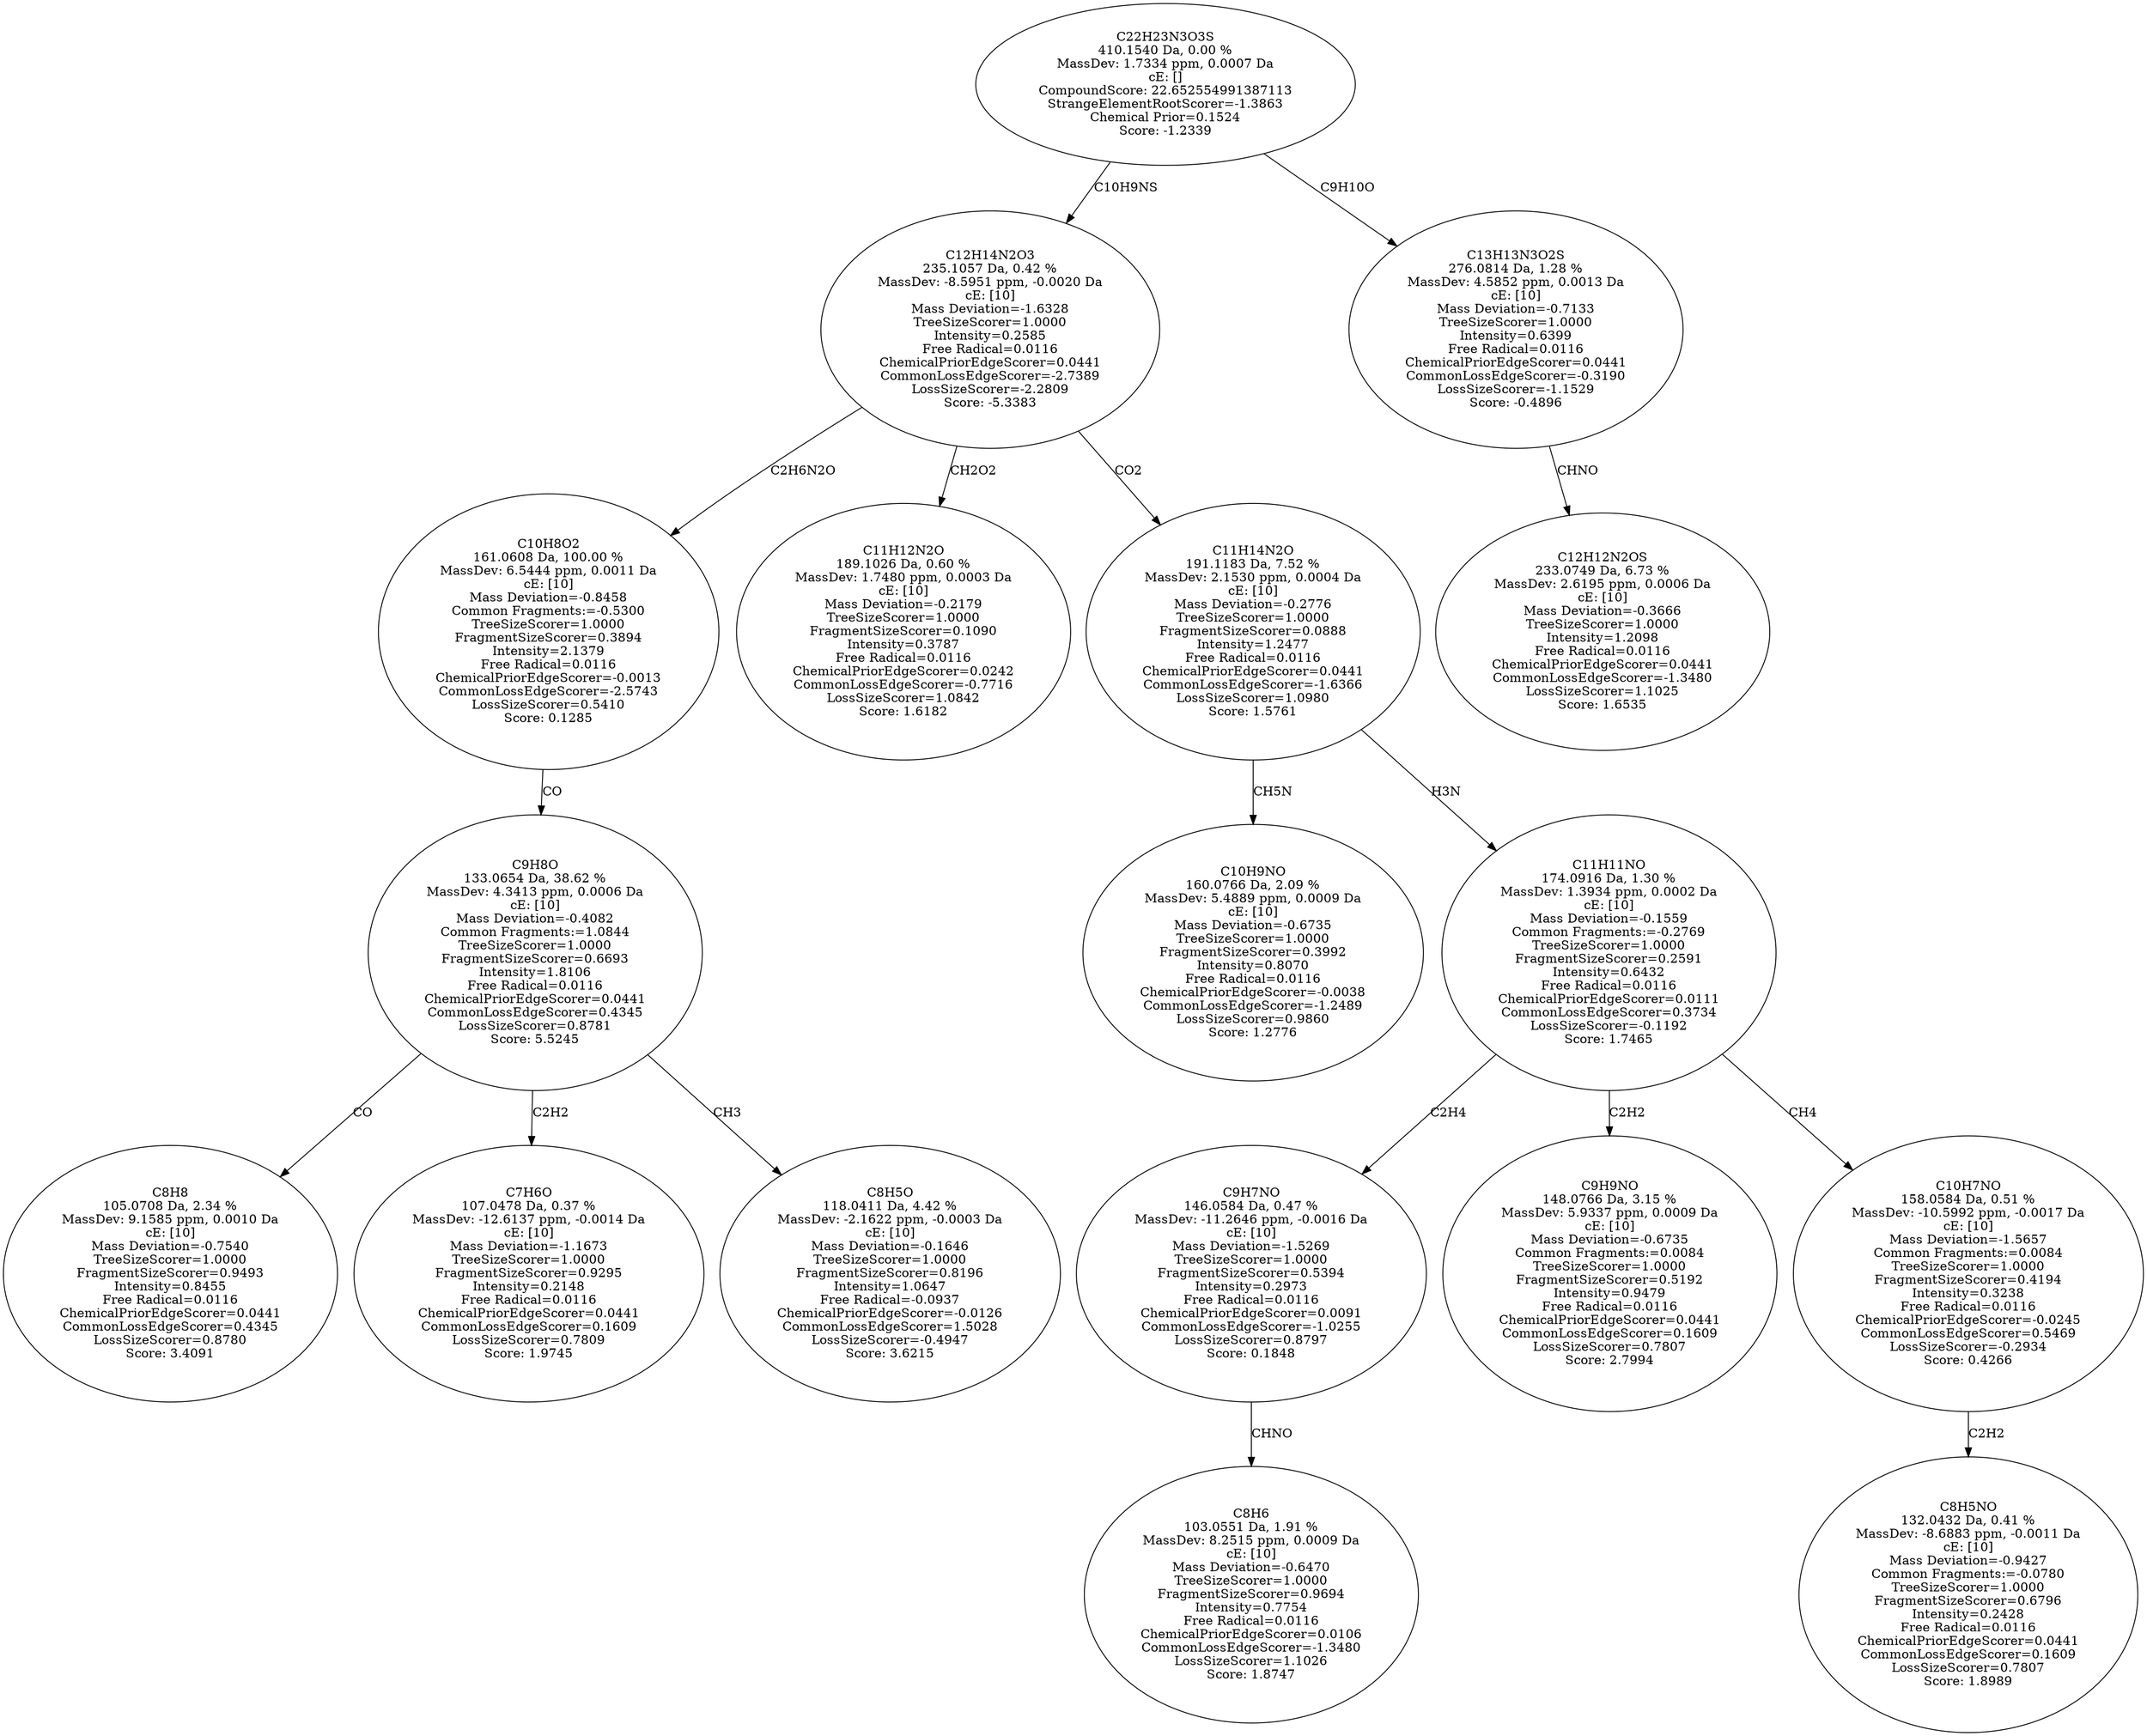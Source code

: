 strict digraph {
v1 [label="C8H8\n105.0708 Da, 2.34 %\nMassDev: 9.1585 ppm, 0.0010 Da\ncE: [10]\nMass Deviation=-0.7540\nTreeSizeScorer=1.0000\nFragmentSizeScorer=0.9493\nIntensity=0.8455\nFree Radical=0.0116\nChemicalPriorEdgeScorer=0.0441\nCommonLossEdgeScorer=0.4345\nLossSizeScorer=0.8780\nScore: 3.4091"];
v2 [label="C7H6O\n107.0478 Da, 0.37 %\nMassDev: -12.6137 ppm, -0.0014 Da\ncE: [10]\nMass Deviation=-1.1673\nTreeSizeScorer=1.0000\nFragmentSizeScorer=0.9295\nIntensity=0.2148\nFree Radical=0.0116\nChemicalPriorEdgeScorer=0.0441\nCommonLossEdgeScorer=0.1609\nLossSizeScorer=0.7809\nScore: 1.9745"];
v3 [label="C8H5O\n118.0411 Da, 4.42 %\nMassDev: -2.1622 ppm, -0.0003 Da\ncE: [10]\nMass Deviation=-0.1646\nTreeSizeScorer=1.0000\nFragmentSizeScorer=0.8196\nIntensity=1.0647\nFree Radical=-0.0937\nChemicalPriorEdgeScorer=-0.0126\nCommonLossEdgeScorer=1.5028\nLossSizeScorer=-0.4947\nScore: 3.6215"];
v4 [label="C9H8O\n133.0654 Da, 38.62 %\nMassDev: 4.3413 ppm, 0.0006 Da\ncE: [10]\nMass Deviation=-0.4082\nCommon Fragments:=1.0844\nTreeSizeScorer=1.0000\nFragmentSizeScorer=0.6693\nIntensity=1.8106\nFree Radical=0.0116\nChemicalPriorEdgeScorer=0.0441\nCommonLossEdgeScorer=0.4345\nLossSizeScorer=0.8781\nScore: 5.5245"];
v5 [label="C10H8O2\n161.0608 Da, 100.00 %\nMassDev: 6.5444 ppm, 0.0011 Da\ncE: [10]\nMass Deviation=-0.8458\nCommon Fragments:=-0.5300\nTreeSizeScorer=1.0000\nFragmentSizeScorer=0.3894\nIntensity=2.1379\nFree Radical=0.0116\nChemicalPriorEdgeScorer=-0.0013\nCommonLossEdgeScorer=-2.5743\nLossSizeScorer=0.5410\nScore: 0.1285"];
v6 [label="C11H12N2O\n189.1026 Da, 0.60 %\nMassDev: 1.7480 ppm, 0.0003 Da\ncE: [10]\nMass Deviation=-0.2179\nTreeSizeScorer=1.0000\nFragmentSizeScorer=0.1090\nIntensity=0.3787\nFree Radical=0.0116\nChemicalPriorEdgeScorer=0.0242\nCommonLossEdgeScorer=-0.7716\nLossSizeScorer=1.0842\nScore: 1.6182"];
v7 [label="C10H9NO\n160.0766 Da, 2.09 %\nMassDev: 5.4889 ppm, 0.0009 Da\ncE: [10]\nMass Deviation=-0.6735\nTreeSizeScorer=1.0000\nFragmentSizeScorer=0.3992\nIntensity=0.8070\nFree Radical=0.0116\nChemicalPriorEdgeScorer=-0.0038\nCommonLossEdgeScorer=-1.2489\nLossSizeScorer=0.9860\nScore: 1.2776"];
v8 [label="C8H6\n103.0551 Da, 1.91 %\nMassDev: 8.2515 ppm, 0.0009 Da\ncE: [10]\nMass Deviation=-0.6470\nTreeSizeScorer=1.0000\nFragmentSizeScorer=0.9694\nIntensity=0.7754\nFree Radical=0.0116\nChemicalPriorEdgeScorer=0.0106\nCommonLossEdgeScorer=-1.3480\nLossSizeScorer=1.1026\nScore: 1.8747"];
v9 [label="C9H7NO\n146.0584 Da, 0.47 %\nMassDev: -11.2646 ppm, -0.0016 Da\ncE: [10]\nMass Deviation=-1.5269\nTreeSizeScorer=1.0000\nFragmentSizeScorer=0.5394\nIntensity=0.2973\nFree Radical=0.0116\nChemicalPriorEdgeScorer=0.0091\nCommonLossEdgeScorer=-1.0255\nLossSizeScorer=0.8797\nScore: 0.1848"];
v10 [label="C9H9NO\n148.0766 Da, 3.15 %\nMassDev: 5.9337 ppm, 0.0009 Da\ncE: [10]\nMass Deviation=-0.6735\nCommon Fragments:=0.0084\nTreeSizeScorer=1.0000\nFragmentSizeScorer=0.5192\nIntensity=0.9479\nFree Radical=0.0116\nChemicalPriorEdgeScorer=0.0441\nCommonLossEdgeScorer=0.1609\nLossSizeScorer=0.7807\nScore: 2.7994"];
v11 [label="C8H5NO\n132.0432 Da, 0.41 %\nMassDev: -8.6883 ppm, -0.0011 Da\ncE: [10]\nMass Deviation=-0.9427\nCommon Fragments:=-0.0780\nTreeSizeScorer=1.0000\nFragmentSizeScorer=0.6796\nIntensity=0.2428\nFree Radical=0.0116\nChemicalPriorEdgeScorer=0.0441\nCommonLossEdgeScorer=0.1609\nLossSizeScorer=0.7807\nScore: 1.8989"];
v12 [label="C10H7NO\n158.0584 Da, 0.51 %\nMassDev: -10.5992 ppm, -0.0017 Da\ncE: [10]\nMass Deviation=-1.5657\nCommon Fragments:=0.0084\nTreeSizeScorer=1.0000\nFragmentSizeScorer=0.4194\nIntensity=0.3238\nFree Radical=0.0116\nChemicalPriorEdgeScorer=-0.0245\nCommonLossEdgeScorer=0.5469\nLossSizeScorer=-0.2934\nScore: 0.4266"];
v13 [label="C11H11NO\n174.0916 Da, 1.30 %\nMassDev: 1.3934 ppm, 0.0002 Da\ncE: [10]\nMass Deviation=-0.1559\nCommon Fragments:=-0.2769\nTreeSizeScorer=1.0000\nFragmentSizeScorer=0.2591\nIntensity=0.6432\nFree Radical=0.0116\nChemicalPriorEdgeScorer=0.0111\nCommonLossEdgeScorer=0.3734\nLossSizeScorer=-0.1192\nScore: 1.7465"];
v14 [label="C11H14N2O\n191.1183 Da, 7.52 %\nMassDev: 2.1530 ppm, 0.0004 Da\ncE: [10]\nMass Deviation=-0.2776\nTreeSizeScorer=1.0000\nFragmentSizeScorer=0.0888\nIntensity=1.2477\nFree Radical=0.0116\nChemicalPriorEdgeScorer=0.0441\nCommonLossEdgeScorer=-1.6366\nLossSizeScorer=1.0980\nScore: 1.5761"];
v15 [label="C12H14N2O3\n235.1057 Da, 0.42 %\nMassDev: -8.5951 ppm, -0.0020 Da\ncE: [10]\nMass Deviation=-1.6328\nTreeSizeScorer=1.0000\nIntensity=0.2585\nFree Radical=0.0116\nChemicalPriorEdgeScorer=0.0441\nCommonLossEdgeScorer=-2.7389\nLossSizeScorer=-2.2809\nScore: -5.3383"];
v16 [label="C12H12N2OS\n233.0749 Da, 6.73 %\nMassDev: 2.6195 ppm, 0.0006 Da\ncE: [10]\nMass Deviation=-0.3666\nTreeSizeScorer=1.0000\nIntensity=1.2098\nFree Radical=0.0116\nChemicalPriorEdgeScorer=0.0441\nCommonLossEdgeScorer=-1.3480\nLossSizeScorer=1.1025\nScore: 1.6535"];
v17 [label="C13H13N3O2S\n276.0814 Da, 1.28 %\nMassDev: 4.5852 ppm, 0.0013 Da\ncE: [10]\nMass Deviation=-0.7133\nTreeSizeScorer=1.0000\nIntensity=0.6399\nFree Radical=0.0116\nChemicalPriorEdgeScorer=0.0441\nCommonLossEdgeScorer=-0.3190\nLossSizeScorer=-1.1529\nScore: -0.4896"];
v18 [label="C22H23N3O3S\n410.1540 Da, 0.00 %\nMassDev: 1.7334 ppm, 0.0007 Da\ncE: []\nCompoundScore: 22.652554991387113\nStrangeElementRootScorer=-1.3863\nChemical Prior=0.1524\nScore: -1.2339"];
v4 -> v1 [label="CO"];
v4 -> v2 [label="C2H2"];
v4 -> v3 [label="CH3"];
v5 -> v4 [label="CO"];
v15 -> v5 [label="C2H6N2O"];
v15 -> v6 [label="CH2O2"];
v14 -> v7 [label="CH5N"];
v9 -> v8 [label="CHNO"];
v13 -> v9 [label="C2H4"];
v13 -> v10 [label="C2H2"];
v12 -> v11 [label="C2H2"];
v13 -> v12 [label="CH4"];
v14 -> v13 [label="H3N"];
v15 -> v14 [label="CO2"];
v18 -> v15 [label="C10H9NS"];
v17 -> v16 [label="CHNO"];
v18 -> v17 [label="C9H10O"];
}